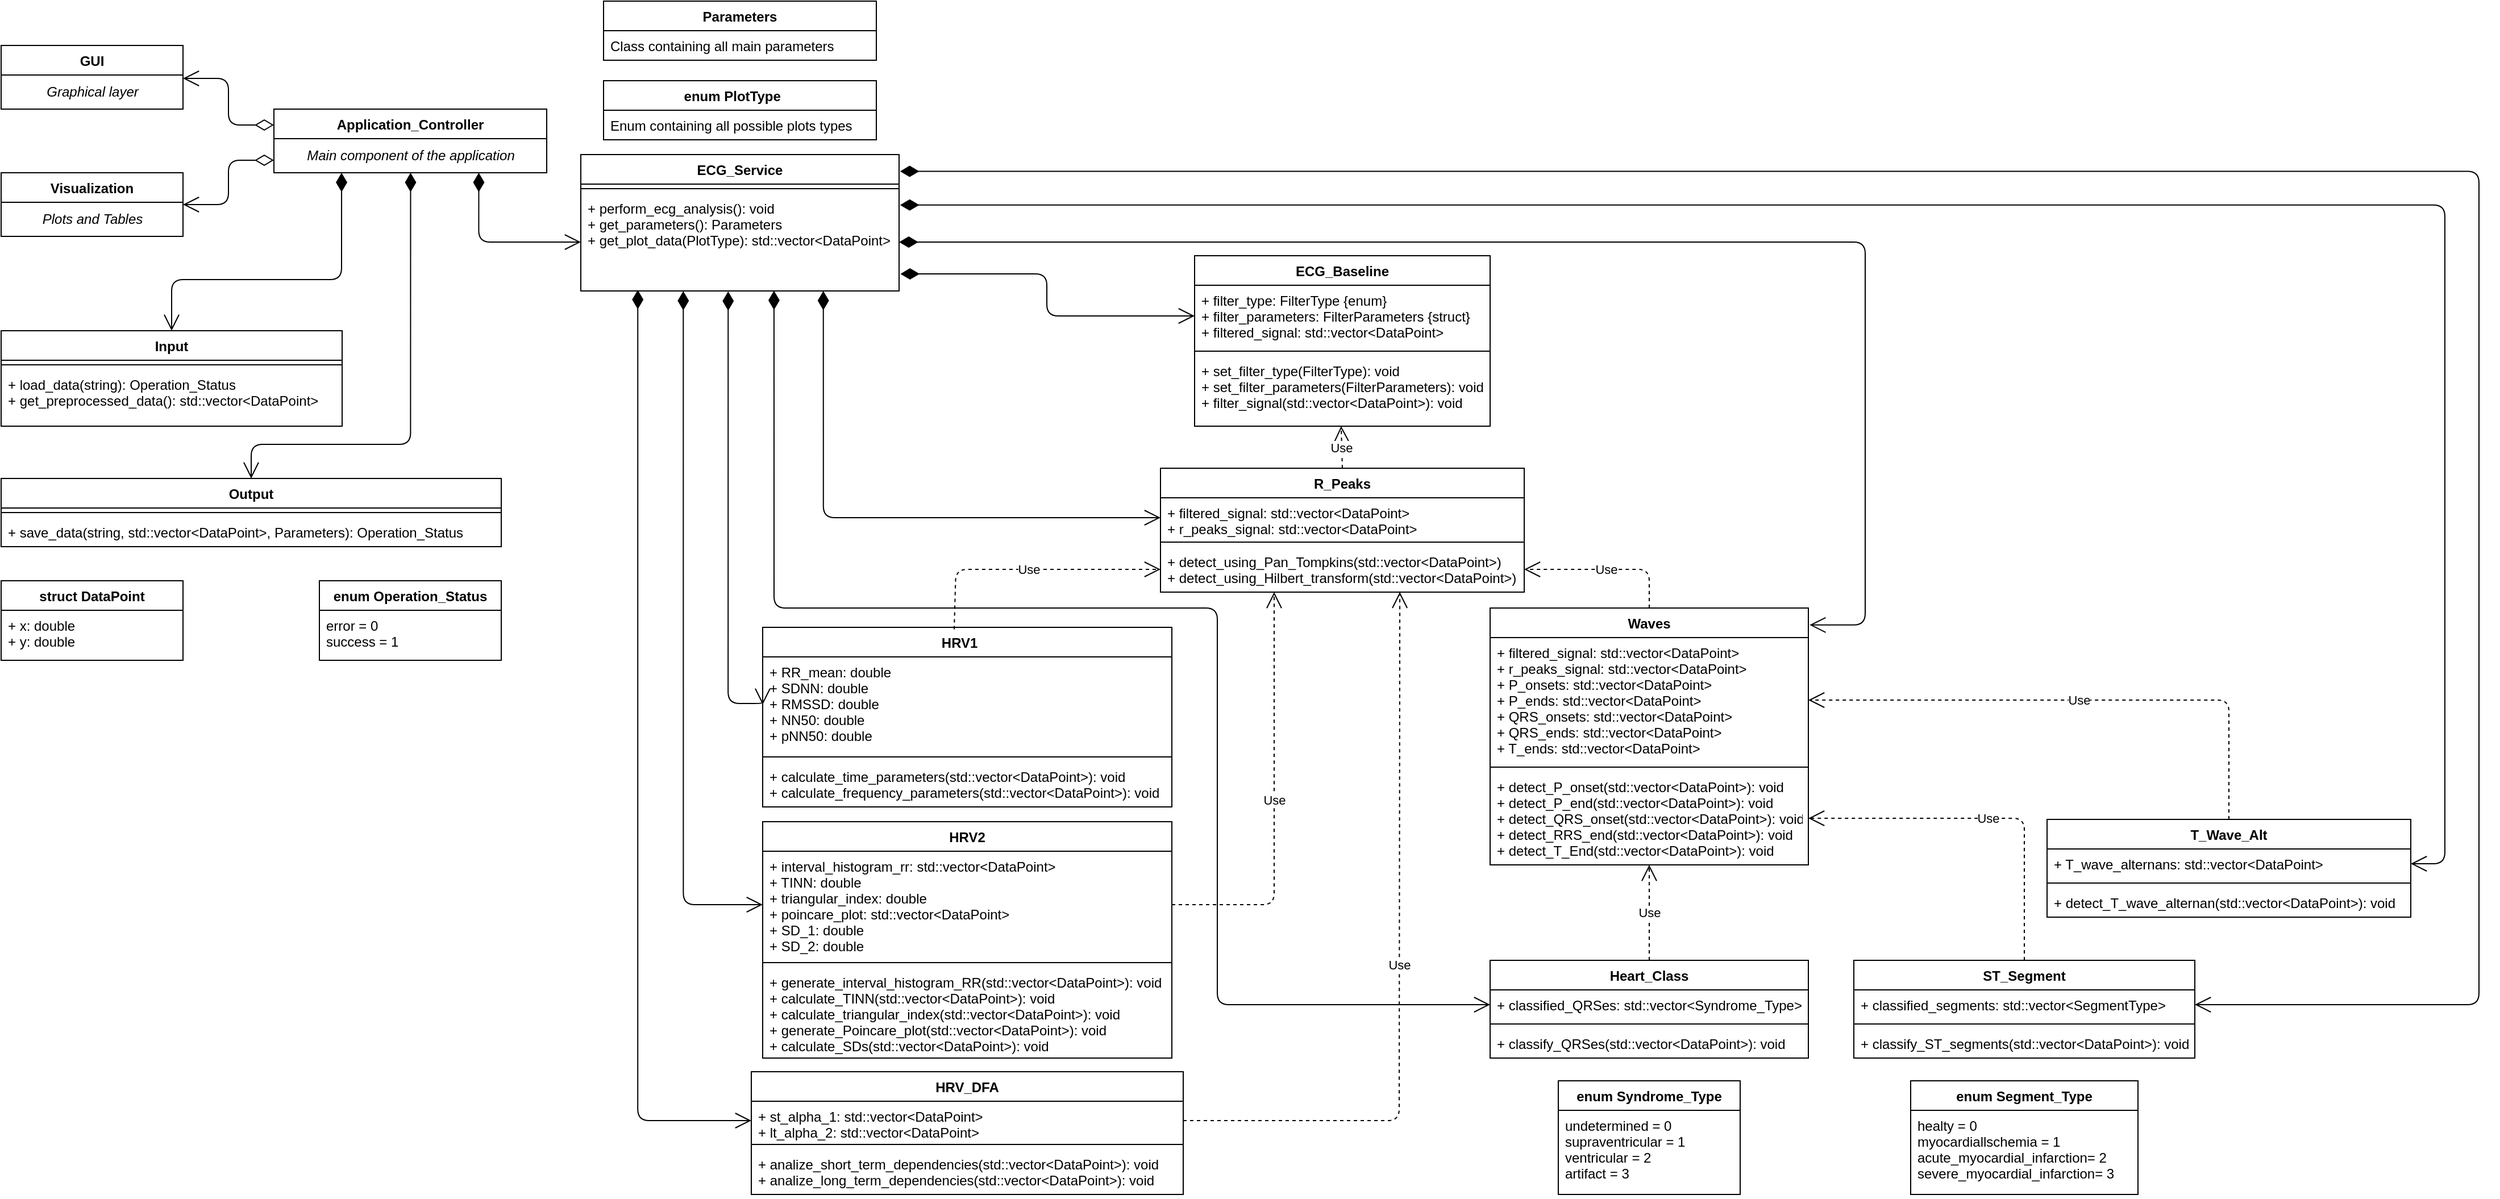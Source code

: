 <mxfile>
    <diagram id="Yrnj22OZAiDahOfx_ZIX" name="Page-1">
        <mxGraphModel dx="2178" dy="1139" grid="0" gridSize="10" guides="1" tooltips="1" connect="1" arrows="1" fold="1" page="0" pageScale="1" pageWidth="850" pageHeight="1100" math="0" shadow="0">
            <root>
                <mxCell id="0"/>
                <mxCell id="1" parent="0"/>
                <mxCell id="8" value="ECG_Baseline" style="swimlane;fontStyle=1;align=center;verticalAlign=top;childLayout=stackLayout;horizontal=1;startSize=26;horizontalStack=0;resizeParent=1;resizeParentMax=0;resizeLast=0;collapsible=1;marginBottom=0;" parent="1" vertex="1">
                    <mxGeometry x="1090" y="249" width="260" height="150" as="geometry">
                        <mxRectangle x="335" y="240" width="100" height="30" as="alternateBounds"/>
                    </mxGeometry>
                </mxCell>
                <mxCell id="9" value="+ filter_type: FilterType {enum}&#10;+ filter_parameters: FilterParameters {struct}&#10;+ filtered_signal: std::vector&lt;DataPoint&gt;" style="text;strokeColor=none;fillColor=none;align=left;verticalAlign=top;spacingLeft=4;spacingRight=4;overflow=hidden;rotatable=0;points=[[0,0.5],[1,0.5]];portConstraint=eastwest;" parent="8" vertex="1">
                    <mxGeometry y="26" width="260" height="54" as="geometry"/>
                </mxCell>
                <mxCell id="10" value="" style="line;strokeWidth=1;fillColor=none;align=left;verticalAlign=middle;spacingTop=-1;spacingLeft=3;spacingRight=3;rotatable=0;labelPosition=right;points=[];portConstraint=eastwest;strokeColor=inherit;" parent="8" vertex="1">
                    <mxGeometry y="80" width="260" height="8" as="geometry"/>
                </mxCell>
                <mxCell id="11" value="+ set_filter_type(FilterType): void&#10;+ set_filter_parameters(FilterParameters): void&#10;+ filter_signal(std::vector&lt;DataPoint&gt;): void" style="text;strokeColor=none;fillColor=none;align=left;verticalAlign=top;spacingLeft=4;spacingRight=4;overflow=hidden;rotatable=0;points=[[0,0.5],[1,0.5]];portConstraint=eastwest;" parent="8" vertex="1">
                    <mxGeometry y="88" width="260" height="62" as="geometry"/>
                </mxCell>
                <mxCell id="12" value="R_Peaks" style="swimlane;fontStyle=1;align=center;verticalAlign=top;childLayout=stackLayout;horizontal=1;startSize=26;horizontalStack=0;resizeParent=1;resizeParentMax=0;resizeLast=0;collapsible=1;marginBottom=0;" parent="1" vertex="1">
                    <mxGeometry x="1060" y="436" width="320" height="109" as="geometry">
                        <mxRectangle x="335" y="240" width="100" height="30" as="alternateBounds"/>
                    </mxGeometry>
                </mxCell>
                <mxCell id="13" value="+ filtered_signal: std::vector&lt;DataPoint&gt;&#10;+ r_peaks_signal: std::vector&lt;DataPoint&gt;" style="text;strokeColor=none;fillColor=none;align=left;verticalAlign=top;spacingLeft=4;spacingRight=4;overflow=hidden;rotatable=0;points=[[0,0.5],[1,0.5]];portConstraint=eastwest;" parent="12" vertex="1">
                    <mxGeometry y="26" width="320" height="35" as="geometry"/>
                </mxCell>
                <mxCell id="14" value="" style="line;strokeWidth=1;fillColor=none;align=left;verticalAlign=middle;spacingTop=-1;spacingLeft=3;spacingRight=3;rotatable=0;labelPosition=right;points=[];portConstraint=eastwest;strokeColor=inherit;" parent="12" vertex="1">
                    <mxGeometry y="61" width="320" height="8" as="geometry"/>
                </mxCell>
                <mxCell id="15" value="+ detect_using_Pan_Tompkins(std::vector&lt;DataPoint&gt;)&#10;+ detect_using_Hilbert_transform(std::vector&lt;DataPoint&gt;)" style="text;strokeColor=none;fillColor=none;align=left;verticalAlign=top;spacingLeft=4;spacingRight=4;overflow=hidden;rotatable=0;points=[[0,0.5],[1,0.5]];portConstraint=eastwest;" parent="12" vertex="1">
                    <mxGeometry y="69" width="320" height="40" as="geometry"/>
                </mxCell>
                <mxCell id="23" value="HRV2" style="swimlane;fontStyle=1;align=center;verticalAlign=top;childLayout=stackLayout;horizontal=1;startSize=26;horizontalStack=0;resizeParent=1;resizeParentMax=0;resizeLast=0;collapsible=1;marginBottom=0;" parent="1" vertex="1">
                    <mxGeometry x="710" y="747" width="360" height="208" as="geometry"/>
                </mxCell>
                <mxCell id="24" value="+ interval_histogram_rr: std::vector&lt;DataPoint&gt;&#10;+ TINN: double&#10;+ triangular_index: double&#10;+ poincare_plot: std::vector&lt;DataPoint&gt;&#10;+ SD_1: double&#10;+ SD_2: double&#10;" style="text;strokeColor=none;fillColor=none;align=left;verticalAlign=top;spacingLeft=4;spacingRight=4;overflow=hidden;rotatable=0;points=[[0,0.5],[1,0.5]];portConstraint=eastwest;" parent="23" vertex="1">
                    <mxGeometry y="26" width="360" height="94" as="geometry"/>
                </mxCell>
                <mxCell id="25" value="" style="line;strokeWidth=1;fillColor=none;align=left;verticalAlign=middle;spacingTop=-1;spacingLeft=3;spacingRight=3;rotatable=0;labelPosition=right;points=[];portConstraint=eastwest;strokeColor=inherit;" parent="23" vertex="1">
                    <mxGeometry y="120" width="360" height="8" as="geometry"/>
                </mxCell>
                <mxCell id="26" value="+ generate_interval_histogram_RR(std::vector&lt;DataPoint&gt;): void&#10;+ calculate_TINN(std::vector&lt;DataPoint&gt;): void&#10;+ calculate_triangular_index(std::vector&lt;DataPoint&gt;): void&#10;+ generate_Poincare_plot(std::vector&lt;DataPoint&gt;): void&#10;+ calculate_SDs(std::vector&lt;DataPoint&gt;): void" style="text;strokeColor=none;fillColor=none;align=left;verticalAlign=top;spacingLeft=4;spacingRight=4;overflow=hidden;rotatable=0;points=[[0,0.5],[1,0.5]];portConstraint=eastwest;" parent="23" vertex="1">
                    <mxGeometry y="128" width="360" height="80" as="geometry"/>
                </mxCell>
                <mxCell id="27" value="Waves" style="swimlane;fontStyle=1;align=center;verticalAlign=top;childLayout=stackLayout;horizontal=1;startSize=26;horizontalStack=0;resizeParent=1;resizeParentMax=0;resizeLast=0;collapsible=1;marginBottom=0;" parent="1" vertex="1">
                    <mxGeometry x="1350" y="559" width="280" height="226" as="geometry"/>
                </mxCell>
                <mxCell id="28" value="+ filtered_signal: std::vector&lt;DataPoint&gt;&#10;+ r_peaks_signal: std::vector&lt;DataPoint&gt;&#10;+ P_onsets: std::vector&lt;DataPoint&gt;&#10;+ P_ends: std::vector&lt;DataPoint&gt;&#10;+ QRS_onsets: std::vector&lt;DataPoint&gt;&#10;+ QRS_ends: std::vector&lt;DataPoint&gt;&#10;+ T_ends: std::vector&lt;DataPoint&gt;" style="text;strokeColor=none;fillColor=none;align=left;verticalAlign=top;spacingLeft=4;spacingRight=4;overflow=hidden;rotatable=0;points=[[0,0.5],[1,0.5]];portConstraint=eastwest;" parent="27" vertex="1">
                    <mxGeometry y="26" width="280" height="110" as="geometry"/>
                </mxCell>
                <mxCell id="29" value="" style="line;strokeWidth=1;fillColor=none;align=left;verticalAlign=middle;spacingTop=-1;spacingLeft=3;spacingRight=3;rotatable=0;labelPosition=right;points=[];portConstraint=eastwest;strokeColor=inherit;" parent="27" vertex="1">
                    <mxGeometry y="136" width="280" height="8" as="geometry"/>
                </mxCell>
                <mxCell id="30" value="+ detect_P_onset(std::vector&lt;DataPoint&gt;): void&#10;+ detect_P_end(std::vector&lt;DataPoint&gt;): void&#10;+ detect_QRS_onset(std::vector&lt;DataPoint&gt;): void&#10;+ detect_RRS_end(std::vector&lt;DataPoint&gt;): void&#10;+ detect_T_End(std::vector&lt;DataPoint&gt;): void" style="text;strokeColor=none;fillColor=none;align=left;verticalAlign=top;spacingLeft=4;spacingRight=4;overflow=hidden;rotatable=0;points=[[0,0.5],[1,0.5]];portConstraint=eastwest;" parent="27" vertex="1">
                    <mxGeometry y="144" width="280" height="82" as="geometry"/>
                </mxCell>
                <mxCell id="39" value="HRV_DFA" style="swimlane;fontStyle=1;align=center;verticalAlign=top;childLayout=stackLayout;horizontal=1;startSize=26;horizontalStack=0;resizeParent=1;resizeParentMax=0;resizeLast=0;collapsible=1;marginBottom=0;" parent="1" vertex="1">
                    <mxGeometry x="700" y="967" width="380" height="108" as="geometry"/>
                </mxCell>
                <mxCell id="40" value="+ st_alpha_1: std::vector&lt;DataPoint&gt;&#10;+ lt_alpha_2: std::vector&lt;DataPoint&gt;" style="text;strokeColor=none;fillColor=none;align=left;verticalAlign=top;spacingLeft=4;spacingRight=4;overflow=hidden;rotatable=0;points=[[0,0.5],[1,0.5]];portConstraint=eastwest;" parent="39" vertex="1">
                    <mxGeometry y="26" width="380" height="34" as="geometry"/>
                </mxCell>
                <mxCell id="41" value="" style="line;strokeWidth=1;fillColor=none;align=left;verticalAlign=middle;spacingTop=-1;spacingLeft=3;spacingRight=3;rotatable=0;labelPosition=right;points=[];portConstraint=eastwest;strokeColor=inherit;" parent="39" vertex="1">
                    <mxGeometry y="60" width="380" height="8" as="geometry"/>
                </mxCell>
                <mxCell id="42" value="+ analize_short_term_dependencies(std::vector&lt;DataPoint&gt;): void&#10;+ analize_long_term_dependencies(std::vector&lt;DataPoint&gt;): void" style="text;strokeColor=none;fillColor=none;align=left;verticalAlign=top;spacingLeft=4;spacingRight=4;overflow=hidden;rotatable=0;points=[[0,0.5],[1,0.5]];portConstraint=eastwest;" parent="39" vertex="1">
                    <mxGeometry y="68" width="380" height="40" as="geometry"/>
                </mxCell>
                <mxCell id="43" value="HRV1    " style="swimlane;fontStyle=1;align=center;verticalAlign=top;childLayout=stackLayout;horizontal=1;startSize=26;horizontalStack=0;resizeParent=1;resizeParentMax=0;resizeLast=0;collapsible=1;marginBottom=0;" parent="1" vertex="1">
                    <mxGeometry x="710" y="576" width="360" height="158" as="geometry"/>
                </mxCell>
                <mxCell id="44" value="+ RR_mean: double&#10;+ SDNN: double&#10;+ RMSSD: double&#10;+ NN50: double&#10;+ pNN50: double" style="text;strokeColor=none;fillColor=none;align=left;verticalAlign=top;spacingLeft=4;spacingRight=4;overflow=hidden;rotatable=0;points=[[0,0.5],[1,0.5]];portConstraint=eastwest;" parent="43" vertex="1">
                    <mxGeometry y="26" width="360" height="84" as="geometry"/>
                </mxCell>
                <mxCell id="45" value="" style="line;strokeWidth=1;fillColor=none;align=left;verticalAlign=middle;spacingTop=-1;spacingLeft=3;spacingRight=3;rotatable=0;labelPosition=right;points=[];portConstraint=eastwest;strokeColor=inherit;" parent="43" vertex="1">
                    <mxGeometry y="110" width="360" height="8" as="geometry"/>
                </mxCell>
                <mxCell id="46" value="+ calculate_time_parameters(std::vector&lt;DataPoint&gt;): void&#10;+ calculate_frequency_parameters(std::vector&lt;DataPoint&gt;): void" style="text;strokeColor=none;fillColor=none;align=left;verticalAlign=top;spacingLeft=4;spacingRight=4;overflow=hidden;rotatable=0;points=[[0,0.5],[1,0.5]];portConstraint=eastwest;" parent="43" vertex="1">
                    <mxGeometry y="118" width="360" height="40" as="geometry"/>
                </mxCell>
                <mxCell id="47" value="Heart_Class" style="swimlane;fontStyle=1;align=center;verticalAlign=top;childLayout=stackLayout;horizontal=1;startSize=26;horizontalStack=0;resizeParent=1;resizeParentMax=0;resizeLast=0;collapsible=1;marginBottom=0;" parent="1" vertex="1">
                    <mxGeometry x="1350" y="869" width="280" height="86" as="geometry"/>
                </mxCell>
                <mxCell id="48" value="+ classified_QRSes: std::vector&lt;Syndrome_Type&gt;" style="text;strokeColor=none;fillColor=none;align=left;verticalAlign=top;spacingLeft=4;spacingRight=4;overflow=hidden;rotatable=0;points=[[0,0.5],[1,0.5]];portConstraint=eastwest;" parent="47" vertex="1">
                    <mxGeometry y="26" width="280" height="26" as="geometry"/>
                </mxCell>
                <mxCell id="49" value="" style="line;strokeWidth=1;fillColor=none;align=left;verticalAlign=middle;spacingTop=-1;spacingLeft=3;spacingRight=3;rotatable=0;labelPosition=right;points=[];portConstraint=eastwest;strokeColor=inherit;" parent="47" vertex="1">
                    <mxGeometry y="52" width="280" height="8" as="geometry"/>
                </mxCell>
                <mxCell id="50" value="+ classify_QRSes(std::vector&lt;DataPoint&gt;): void" style="text;strokeColor=none;fillColor=none;align=left;verticalAlign=top;spacingLeft=4;spacingRight=4;overflow=hidden;rotatable=0;points=[[0,0.5],[1,0.5]];portConstraint=eastwest;" parent="47" vertex="1">
                    <mxGeometry y="60" width="280" height="26" as="geometry"/>
                </mxCell>
                <mxCell id="51" value="T_Wave_Alt" style="swimlane;fontStyle=1;align=center;verticalAlign=top;childLayout=stackLayout;horizontal=1;startSize=26;horizontalStack=0;resizeParent=1;resizeParentMax=0;resizeLast=0;collapsible=1;marginBottom=0;" parent="1" vertex="1">
                    <mxGeometry x="1840" y="745" width="320" height="86" as="geometry"/>
                </mxCell>
                <mxCell id="52" value="+ T_wave_alternans: std::vector&lt;DataPoint&gt;" style="text;strokeColor=none;fillColor=none;align=left;verticalAlign=top;spacingLeft=4;spacingRight=4;overflow=hidden;rotatable=0;points=[[0,0.5],[1,0.5]];portConstraint=eastwest;" parent="51" vertex="1">
                    <mxGeometry y="26" width="320" height="26" as="geometry"/>
                </mxCell>
                <mxCell id="53" value="" style="line;strokeWidth=1;fillColor=none;align=left;verticalAlign=middle;spacingTop=-1;spacingLeft=3;spacingRight=3;rotatable=0;labelPosition=right;points=[];portConstraint=eastwest;strokeColor=inherit;" parent="51" vertex="1">
                    <mxGeometry y="52" width="320" height="8" as="geometry"/>
                </mxCell>
                <mxCell id="54" value="+ detect_T_wave_alternan(std::vector&lt;DataPoint&gt;): void" style="text;strokeColor=none;fillColor=none;align=left;verticalAlign=top;spacingLeft=4;spacingRight=4;overflow=hidden;rotatable=0;points=[[0,0.5],[1,0.5]];portConstraint=eastwest;" parent="51" vertex="1">
                    <mxGeometry y="60" width="320" height="26" as="geometry"/>
                </mxCell>
                <mxCell id="55" value="ST_Segment" style="swimlane;fontStyle=1;align=center;verticalAlign=top;childLayout=stackLayout;horizontal=1;startSize=26;horizontalStack=0;resizeParent=1;resizeParentMax=0;resizeLast=0;collapsible=1;marginBottom=0;" parent="1" vertex="1">
                    <mxGeometry x="1670" y="869" width="300" height="86" as="geometry"/>
                </mxCell>
                <mxCell id="56" value="+ classified_segments: std::vector&lt;SegmentType&gt; " style="text;strokeColor=none;fillColor=none;align=left;verticalAlign=top;spacingLeft=4;spacingRight=4;overflow=hidden;rotatable=0;points=[[0,0.5],[1,0.5]];portConstraint=eastwest;" parent="55" vertex="1">
                    <mxGeometry y="26" width="300" height="26" as="geometry"/>
                </mxCell>
                <mxCell id="57" value="" style="line;strokeWidth=1;fillColor=none;align=left;verticalAlign=middle;spacingTop=-1;spacingLeft=3;spacingRight=3;rotatable=0;labelPosition=right;points=[];portConstraint=eastwest;strokeColor=inherit;" parent="55" vertex="1">
                    <mxGeometry y="52" width="300" height="8" as="geometry"/>
                </mxCell>
                <mxCell id="58" value="+ classify_ST_segments(std::vector&lt;DataPoint&gt;): void" style="text;strokeColor=none;fillColor=none;align=left;verticalAlign=top;spacingLeft=4;spacingRight=4;overflow=hidden;rotatable=0;points=[[0,0.5],[1,0.5]];portConstraint=eastwest;" parent="55" vertex="1">
                    <mxGeometry y="60" width="300" height="26" as="geometry"/>
                </mxCell>
                <mxCell id="59" value="Application_Controller" style="swimlane;fontStyle=1;align=center;verticalAlign=top;childLayout=stackLayout;horizontal=1;startSize=26;horizontalStack=0;resizeParent=1;resizeParentMax=0;resizeLast=0;collapsible=1;marginBottom=0;swimlaneLine=1;" parent="1" vertex="1">
                    <mxGeometry x="280" y="120" width="240" height="56" as="geometry"/>
                </mxCell>
                <mxCell id="185" value="&lt;i&gt;Main component of the application&lt;/i&gt;" style="text;html=1;align=center;verticalAlign=middle;resizable=0;points=[];autosize=1;strokeColor=none;fillColor=none;" parent="59" vertex="1">
                    <mxGeometry y="26" width="240" height="30" as="geometry"/>
                </mxCell>
                <mxCell id="67" value="Input" style="swimlane;fontStyle=1;align=center;verticalAlign=top;childLayout=stackLayout;horizontal=1;startSize=26;horizontalStack=0;resizeParent=1;resizeParentMax=0;resizeLast=0;collapsible=1;marginBottom=0;" parent="1" vertex="1">
                    <mxGeometry x="40" y="315" width="300" height="84" as="geometry"/>
                </mxCell>
                <mxCell id="69" value="" style="line;strokeWidth=1;fillColor=none;align=left;verticalAlign=middle;spacingTop=-1;spacingLeft=3;spacingRight=3;rotatable=0;labelPosition=right;points=[];portConstraint=eastwest;strokeColor=inherit;" parent="67" vertex="1">
                    <mxGeometry y="26" width="300" height="8" as="geometry"/>
                </mxCell>
                <mxCell id="70" value="+ load_data(string): Operation_Status&#10;+ get_preprocessed_data(): std::vector&lt;DataPoint&gt;" style="text;strokeColor=none;fillColor=none;align=left;verticalAlign=top;spacingLeft=4;spacingRight=4;overflow=hidden;rotatable=0;points=[[0,0.5],[1,0.5]];portConstraint=eastwest;" parent="67" vertex="1">
                    <mxGeometry y="34" width="300" height="50" as="geometry"/>
                </mxCell>
                <mxCell id="75" value="Output" style="swimlane;fontStyle=1;align=center;verticalAlign=top;childLayout=stackLayout;horizontal=1;startSize=26;horizontalStack=0;resizeParent=1;resizeParentMax=0;resizeLast=0;collapsible=1;marginBottom=0;" parent="1" vertex="1">
                    <mxGeometry x="40" y="445" width="440" height="60" as="geometry"/>
                </mxCell>
                <mxCell id="77" value="" style="line;strokeWidth=1;fillColor=none;align=left;verticalAlign=middle;spacingTop=-1;spacingLeft=3;spacingRight=3;rotatable=0;labelPosition=right;points=[];portConstraint=eastwest;strokeColor=inherit;" parent="75" vertex="1">
                    <mxGeometry y="26" width="440" height="8" as="geometry"/>
                </mxCell>
                <mxCell id="78" value="+ save_data(string, std::vector&lt;DataPoint&gt;, Parameters): Operation_Status" style="text;strokeColor=none;fillColor=none;align=left;verticalAlign=top;spacingLeft=4;spacingRight=4;overflow=hidden;rotatable=0;points=[[0,0.5],[1,0.5]];portConstraint=eastwest;" parent="75" vertex="1">
                    <mxGeometry y="34" width="440" height="26" as="geometry"/>
                </mxCell>
                <mxCell id="100" value="" style="endArrow=open;html=1;endSize=12;startArrow=diamondThin;startSize=14;startFill=0;edgeStyle=orthogonalEdgeStyle;align=left;verticalAlign=bottom;exitX=0;exitY=0.25;exitDx=0;exitDy=0;entryX=1;entryY=0.1;entryDx=0;entryDy=0;entryPerimeter=0;" parent="1" source="59" target="189" edge="1">
                    <mxGeometry x="-1" y="3" relative="1" as="geometry">
                        <mxPoint x="280" y="214" as="sourcePoint"/>
                        <mxPoint x="220" y="155" as="targetPoint"/>
                    </mxGeometry>
                </mxCell>
                <mxCell id="116" value="Use" style="endArrow=open;endSize=12;dashed=1;html=1;exitX=0.5;exitY=0;exitDx=0;exitDy=0;entryX=0.496;entryY=0.998;entryDx=0;entryDy=0;entryPerimeter=0;" parent="1" source="12" target="11" edge="1">
                    <mxGeometry width="160" relative="1" as="geometry">
                        <mxPoint x="1210" y="525" as="sourcePoint"/>
                        <mxPoint x="1140" y="445" as="targetPoint"/>
                    </mxGeometry>
                </mxCell>
                <mxCell id="117" value="Use" style="endArrow=open;endSize=12;dashed=1;html=1;exitX=0.468;exitY=0.011;exitDx=0;exitDy=0;exitPerimeter=0;entryX=0;entryY=0.5;entryDx=0;entryDy=0;" parent="1" source="43" target="15" edge="1">
                    <mxGeometry width="160" relative="1" as="geometry">
                        <mxPoint x="1150" y="709" as="sourcePoint"/>
                        <mxPoint x="1150" y="649" as="targetPoint"/>
                        <Array as="points">
                            <mxPoint x="880" y="525"/>
                        </Array>
                    </mxGeometry>
                </mxCell>
                <mxCell id="118" value="Use" style="endArrow=open;endSize=12;dashed=1;html=1;exitX=1;exitY=0.5;exitDx=0;exitDy=0;entryX=0.658;entryY=0.997;entryDx=0;entryDy=0;entryPerimeter=0;" parent="1" source="40" target="15" edge="1">
                    <mxGeometry width="160" relative="1" as="geometry">
                        <mxPoint x="1200" y="1029" as="sourcePoint"/>
                        <mxPoint x="1240" y="805" as="targetPoint"/>
                        <Array as="points">
                            <mxPoint x="1270" y="1010"/>
                        </Array>
                    </mxGeometry>
                </mxCell>
                <mxCell id="119" value="Use" style="endArrow=open;endSize=12;dashed=1;html=1;exitX=0.5;exitY=0;exitDx=0;exitDy=0;entryX=1;entryY=0.5;entryDx=0;entryDy=0;" parent="1" source="27" target="15" edge="1">
                    <mxGeometry width="160" relative="1" as="geometry">
                        <mxPoint x="1880" y="435" as="sourcePoint"/>
                        <mxPoint x="1830" y="355" as="targetPoint"/>
                        <Array as="points">
                            <mxPoint x="1490" y="525"/>
                        </Array>
                    </mxGeometry>
                </mxCell>
                <mxCell id="122" value="Use" style="endArrow=open;endSize=12;dashed=1;html=1;exitX=0.5;exitY=0;exitDx=0;exitDy=0;entryX=1;entryY=0.5;entryDx=0;entryDy=0;" parent="1" source="55" target="30" edge="1">
                    <mxGeometry width="160" relative="1" as="geometry">
                        <mxPoint x="1060" y="889" as="sourcePoint"/>
                        <mxPoint x="1890" y="715" as="targetPoint"/>
                        <Array as="points">
                            <mxPoint x="1820" y="744"/>
                        </Array>
                    </mxGeometry>
                </mxCell>
                <mxCell id="125" value="ECG_Service" style="swimlane;fontStyle=1;align=center;verticalAlign=top;childLayout=stackLayout;horizontal=1;startSize=26;horizontalStack=0;resizeParent=1;resizeParentMax=0;resizeLast=0;collapsible=1;marginBottom=0;" parent="1" vertex="1">
                    <mxGeometry x="550" y="160" width="280" height="120" as="geometry"/>
                </mxCell>
                <mxCell id="127" value="" style="line;strokeWidth=1;fillColor=none;align=left;verticalAlign=middle;spacingTop=-1;spacingLeft=3;spacingRight=3;rotatable=0;labelPosition=right;points=[];portConstraint=eastwest;strokeColor=inherit;" parent="125" vertex="1">
                    <mxGeometry y="26" width="280" height="8" as="geometry"/>
                </mxCell>
                <mxCell id="128" value="+ perform_ecg_analysis(): void&#10;+ get_parameters(): Parameters&#10;+ get_plot_data(PlotType): std::vector&lt;DataPoint&gt;" style="text;strokeColor=none;fillColor=none;align=left;verticalAlign=top;spacingLeft=4;spacingRight=4;overflow=hidden;rotatable=0;points=[[0,0.5],[1,0.5]];portConstraint=eastwest;" parent="125" vertex="1">
                    <mxGeometry y="34" width="280" height="86" as="geometry"/>
                </mxCell>
                <mxCell id="175" value="" style="endArrow=open;html=1;endSize=12;startArrow=diamondThin;startSize=14;startFill=1;edgeStyle=orthogonalEdgeStyle;align=left;verticalAlign=bottom;exitX=1.004;exitY=0.826;exitDx=0;exitDy=0;exitPerimeter=0;entryX=0;entryY=0.5;entryDx=0;entryDy=0;" parent="1" source="128" target="9" edge="1">
                    <mxGeometry x="-1" y="3" relative="1" as="geometry">
                        <mxPoint x="860" y="265" as="sourcePoint"/>
                        <mxPoint x="1045" y="308" as="targetPoint"/>
                        <Array as="points">
                            <mxPoint x="960" y="265"/>
                            <mxPoint x="960" y="302"/>
                        </Array>
                    </mxGeometry>
                </mxCell>
                <mxCell id="177" value="" style="endArrow=open;html=1;endSize=12;startArrow=diamondThin;startSize=14;startFill=1;edgeStyle=orthogonalEdgeStyle;align=left;verticalAlign=bottom;entryX=1;entryY=0.5;entryDx=0;entryDy=0;exitX=1.003;exitY=0.121;exitDx=0;exitDy=0;exitPerimeter=0;" parent="1" source="128" target="52" edge="1">
                    <mxGeometry x="-1" y="3" relative="1" as="geometry">
                        <mxPoint x="1480" y="205" as="sourcePoint"/>
                        <mxPoint x="2150" y="405" as="targetPoint"/>
                        <Array as="points">
                            <mxPoint x="2190" y="204"/>
                            <mxPoint x="2190" y="784"/>
                        </Array>
                    </mxGeometry>
                </mxCell>
                <mxCell id="178" value="" style="endArrow=open;html=1;endSize=12;startArrow=diamondThin;startSize=14;startFill=1;edgeStyle=orthogonalEdgeStyle;align=left;verticalAlign=bottom;exitX=1;exitY=0.5;exitDx=0;exitDy=0;entryX=1.004;entryY=0.066;entryDx=0;entryDy=0;entryPerimeter=0;" parent="1" source="128" target="27" edge="1">
                    <mxGeometry x="-1" y="3" relative="1" as="geometry">
                        <mxPoint x="1040" y="225" as="sourcePoint"/>
                        <mxPoint x="1686" y="615" as="targetPoint"/>
                        <Array as="points">
                            <mxPoint x="1680" y="237"/>
                            <mxPoint x="1680" y="574"/>
                        </Array>
                    </mxGeometry>
                </mxCell>
                <mxCell id="179" value="" style="endArrow=open;html=1;endSize=12;startArrow=diamondThin;startSize=14;startFill=1;edgeStyle=orthogonalEdgeStyle;align=left;verticalAlign=bottom;exitX=0.607;exitY=0.997;exitDx=0;exitDy=0;exitPerimeter=0;entryX=0;entryY=0.5;entryDx=0;entryDy=0;" parent="1" source="128" target="48" edge="1">
                    <mxGeometry x="-1" y="3" relative="1" as="geometry">
                        <mxPoint x="860" y="325.002" as="sourcePoint"/>
                        <mxPoint x="970" y="509.15" as="targetPoint"/>
                        <Array as="points">
                            <mxPoint x="720" y="559"/>
                            <mxPoint x="1110" y="559"/>
                            <mxPoint x="1110" y="908"/>
                        </Array>
                    </mxGeometry>
                </mxCell>
                <mxCell id="181" value="" style="endArrow=open;html=1;endSize=12;startArrow=diamondThin;startSize=14;startFill=1;edgeStyle=orthogonalEdgeStyle;align=left;verticalAlign=bottom;exitX=0.322;exitY=1.002;exitDx=0;exitDy=0;exitPerimeter=0;entryX=0;entryY=0.5;entryDx=0;entryDy=0;" parent="1" source="128" target="24" edge="1">
                    <mxGeometry x="-1" y="3" relative="1" as="geometry">
                        <mxPoint x="680" y="341" as="sourcePoint"/>
                        <mxPoint x="690" y="820" as="targetPoint"/>
                        <Array as="points">
                            <mxPoint x="640" y="820"/>
                        </Array>
                    </mxGeometry>
                </mxCell>
                <mxCell id="182" value="" style="endArrow=open;html=1;endSize=12;startArrow=diamondThin;startSize=14;startFill=1;edgeStyle=orthogonalEdgeStyle;align=left;verticalAlign=bottom;entryX=0;entryY=0.5;entryDx=0;entryDy=0;exitX=0.179;exitY=0.99;exitDx=0;exitDy=0;exitPerimeter=0;" parent="1" source="128" target="40" edge="1">
                    <mxGeometry x="-1" y="3" relative="1" as="geometry">
                        <mxPoint x="600" y="415" as="sourcePoint"/>
                        <mxPoint x="640" y="427" as="targetPoint"/>
                        <Array as="points">
                            <mxPoint x="600" y="1010"/>
                        </Array>
                    </mxGeometry>
                </mxCell>
                <mxCell id="184" value="" style="endArrow=open;html=1;endSize=12;startArrow=diamondThin;startSize=14;startFill=1;edgeStyle=orthogonalEdgeStyle;align=left;verticalAlign=bottom;exitX=1.003;exitY=0.123;exitDx=0;exitDy=0;exitPerimeter=0;entryX=1;entryY=0.5;entryDx=0;entryDy=0;" parent="1" source="125" target="56" edge="1">
                    <mxGeometry x="-1" y="3" relative="1" as="geometry">
                        <mxPoint x="840" y="175" as="sourcePoint"/>
                        <mxPoint x="1610" y="509" as="targetPoint"/>
                        <Array as="points">
                            <mxPoint x="2220" y="175"/>
                            <mxPoint x="2220" y="908"/>
                        </Array>
                    </mxGeometry>
                </mxCell>
                <mxCell id="188" value="GUI" style="swimlane;fontStyle=1;align=center;verticalAlign=top;childLayout=stackLayout;horizontal=1;startSize=26;horizontalStack=0;resizeParent=1;resizeParentMax=0;resizeLast=0;collapsible=1;marginBottom=0;swimlaneLine=1;" parent="1" vertex="1">
                    <mxGeometry x="40" y="64" width="160" height="56" as="geometry"/>
                </mxCell>
                <mxCell id="189" value="&lt;i&gt;Graphical layer&lt;/i&gt;" style="text;html=1;align=center;verticalAlign=middle;resizable=0;points=[];autosize=1;strokeColor=none;fillColor=none;" parent="188" vertex="1">
                    <mxGeometry y="26" width="160" height="30" as="geometry"/>
                </mxCell>
                <mxCell id="192" value="Visualization" style="swimlane;fontStyle=1;align=center;verticalAlign=top;childLayout=stackLayout;horizontal=1;startSize=26;horizontalStack=0;resizeParent=1;resizeParentMax=0;resizeLast=0;collapsible=1;marginBottom=0;swimlaneLine=1;" parent="1" vertex="1">
                    <mxGeometry x="40" y="176" width="160" height="56" as="geometry"/>
                </mxCell>
                <mxCell id="193" value="&lt;i&gt;Plots and Tables&lt;/i&gt;" style="text;html=1;align=center;verticalAlign=middle;resizable=0;points=[];autosize=1;strokeColor=none;fillColor=none;" parent="192" vertex="1">
                    <mxGeometry y="26" width="160" height="30" as="geometry"/>
                </mxCell>
                <mxCell id="194" value="" style="endArrow=open;html=1;endSize=12;startArrow=diamondThin;startSize=14;startFill=0;edgeStyle=orthogonalEdgeStyle;align=left;verticalAlign=bottom;exitX=0;exitY=0.633;exitDx=0;exitDy=0;entryX=1;entryY=0.5;entryDx=0;entryDy=0;exitPerimeter=0;" parent="1" source="185" target="192" edge="1">
                    <mxGeometry x="-1" y="3" relative="1" as="geometry">
                        <mxPoint x="290" y="214" as="sourcePoint"/>
                        <mxPoint x="210" y="199" as="targetPoint"/>
                    </mxGeometry>
                </mxCell>
                <mxCell id="204" value="struct DataPoint" style="swimlane;fontStyle=1;align=center;verticalAlign=top;childLayout=stackLayout;horizontal=1;startSize=26;horizontalStack=0;resizeParent=1;resizeParentMax=0;resizeLast=0;collapsible=1;marginBottom=0;" parent="1" vertex="1">
                    <mxGeometry x="40" y="535" width="160" height="70" as="geometry"/>
                </mxCell>
                <mxCell id="205" value="+ x: double&#10;+ y: double" style="text;strokeColor=none;fillColor=none;align=left;verticalAlign=top;spacingLeft=4;spacingRight=4;overflow=hidden;rotatable=0;points=[[0,0.5],[1,0.5]];portConstraint=eastwest;" parent="204" vertex="1">
                    <mxGeometry y="26" width="160" height="44" as="geometry"/>
                </mxCell>
                <mxCell id="209" value="enum Operation_Status" style="swimlane;fontStyle=1;align=center;verticalAlign=top;childLayout=stackLayout;horizontal=1;startSize=26;horizontalStack=0;resizeParent=1;resizeParentMax=0;resizeLast=0;collapsible=1;marginBottom=0;" parent="1" vertex="1">
                    <mxGeometry x="320" y="535" width="160" height="70" as="geometry"/>
                </mxCell>
                <mxCell id="210" value="error = 0&#10;success = 1" style="text;strokeColor=none;fillColor=none;align=left;verticalAlign=top;spacingLeft=4;spacingRight=4;overflow=hidden;rotatable=0;points=[[0,0.5],[1,0.5]];portConstraint=eastwest;" parent="209" vertex="1">
                    <mxGeometry y="26" width="160" height="44" as="geometry"/>
                </mxCell>
                <mxCell id="212" value="Parameters" style="swimlane;fontStyle=1;align=center;verticalAlign=top;childLayout=stackLayout;horizontal=1;startSize=26;horizontalStack=0;resizeParent=1;resizeParentMax=0;resizeLast=0;collapsible=1;marginBottom=0;" parent="1" vertex="1">
                    <mxGeometry x="570" y="25" width="240" height="52" as="geometry"/>
                </mxCell>
                <mxCell id="215" value="Class containing all main parameters" style="text;strokeColor=none;fillColor=none;align=left;verticalAlign=top;spacingLeft=4;spacingRight=4;overflow=hidden;rotatable=0;points=[[0,0.5],[1,0.5]];portConstraint=eastwest;" parent="212" vertex="1">
                    <mxGeometry y="26" width="240" height="26" as="geometry"/>
                </mxCell>
                <mxCell id="219" value="enum Syndrome_Type" style="swimlane;fontStyle=1;align=center;verticalAlign=top;childLayout=stackLayout;horizontal=1;startSize=26;horizontalStack=0;resizeParent=1;resizeParentMax=0;resizeLast=0;collapsible=1;marginBottom=0;" parent="1" vertex="1">
                    <mxGeometry x="1410" y="975" width="160" height="100" as="geometry"/>
                </mxCell>
                <mxCell id="220" value="undetermined = 0&#10;supraventricular = 1&#10;ventricular = 2&#10;artifact = 3" style="text;strokeColor=none;fillColor=none;align=left;verticalAlign=top;spacingLeft=4;spacingRight=4;overflow=hidden;rotatable=0;points=[[0,0.5],[1,0.5]];portConstraint=eastwest;" parent="219" vertex="1">
                    <mxGeometry y="26" width="160" height="74" as="geometry"/>
                </mxCell>
                <mxCell id="224" value="enum Segment_Type" style="swimlane;fontStyle=1;align=center;verticalAlign=top;childLayout=stackLayout;horizontal=1;startSize=26;horizontalStack=0;resizeParent=1;resizeParentMax=0;resizeLast=0;collapsible=1;marginBottom=0;" parent="1" vertex="1">
                    <mxGeometry x="1720" y="975" width="200" height="100" as="geometry"/>
                </mxCell>
                <mxCell id="225" value="healty = 0&#10;myocardiallschemia = 1&#10;acute_myocardial_infarction= 2&#10;severe_myocardial_infarction= 3" style="text;strokeColor=none;fillColor=none;align=left;verticalAlign=top;spacingLeft=4;spacingRight=4;overflow=hidden;rotatable=0;points=[[0,0.5],[1,0.5]];portConstraint=eastwest;" parent="224" vertex="1">
                    <mxGeometry y="26" width="200" height="74" as="geometry"/>
                </mxCell>
                <mxCell id="226" value="enum PlotType    " style="swimlane;fontStyle=1;align=center;verticalAlign=top;childLayout=stackLayout;horizontal=1;startSize=26;horizontalStack=0;resizeParent=1;resizeParentMax=0;resizeLast=0;collapsible=1;marginBottom=0;" parent="1" vertex="1">
                    <mxGeometry x="570" y="95" width="240" height="52" as="geometry"/>
                </mxCell>
                <mxCell id="227" value="Enum containing all possible plots types" style="text;strokeColor=none;fillColor=none;align=left;verticalAlign=top;spacingLeft=4;spacingRight=4;overflow=hidden;rotatable=0;points=[[0,0.5],[1,0.5]];portConstraint=eastwest;" parent="226" vertex="1">
                    <mxGeometry y="26" width="240" height="26" as="geometry"/>
                </mxCell>
                <mxCell id="120" value="Use" style="endArrow=open;endSize=12;dashed=1;html=1;exitX=1;exitY=0.5;exitDx=0;exitDy=0;" parent="1" source="24" edge="1">
                    <mxGeometry width="160" relative="1" as="geometry">
                        <mxPoint x="1180" y="805" as="sourcePoint"/>
                        <mxPoint x="1160" y="545" as="targetPoint"/>
                        <Array as="points">
                            <mxPoint x="1160" y="820"/>
                        </Array>
                    </mxGeometry>
                </mxCell>
                <mxCell id="230" value="" style="endArrow=open;html=1;endSize=12;startArrow=diamondThin;startSize=14;startFill=1;edgeStyle=orthogonalEdgeStyle;align=left;verticalAlign=bottom;entryX=0.5;entryY=0;entryDx=0;entryDy=0;exitX=0.501;exitY=1;exitDx=0;exitDy=0;exitPerimeter=0;" parent="1" source="185" target="75" edge="1">
                    <mxGeometry x="-1" y="3" relative="1" as="geometry">
                        <mxPoint x="400" y="250" as="sourcePoint"/>
                        <mxPoint x="350.0" y="384" as="targetPoint"/>
                        <Array as="points">
                            <mxPoint x="400" y="415"/>
                            <mxPoint x="260" y="415"/>
                        </Array>
                    </mxGeometry>
                </mxCell>
                <mxCell id="232" value="Use" style="endArrow=open;endSize=12;dashed=1;html=1;exitX=0.5;exitY=0;exitDx=0;exitDy=0;entryX=0.5;entryY=1;entryDx=0;entryDy=0;" parent="1" source="47" target="27" edge="1">
                    <mxGeometry width="160" relative="1" as="geometry">
                        <mxPoint x="1670" y="825" as="sourcePoint"/>
                        <mxPoint x="1660" y="717" as="targetPoint"/>
                    </mxGeometry>
                </mxCell>
                <mxCell id="233" value="Use" style="endArrow=open;endSize=12;dashed=1;html=1;exitX=0.5;exitY=0;exitDx=0;exitDy=0;entryX=1;entryY=0.5;entryDx=0;entryDy=0;" parent="1" source="51" target="28" edge="1">
                    <mxGeometry width="160" relative="1" as="geometry">
                        <mxPoint x="1870" y="598" as="sourcePoint"/>
                        <mxPoint x="1650" y="545" as="targetPoint"/>
                        <Array as="points">
                            <mxPoint x="2000" y="640"/>
                        </Array>
                    </mxGeometry>
                </mxCell>
                <mxCell id="234" value="" style="endArrow=open;html=1;endSize=12;startArrow=diamondThin;startSize=14;startFill=1;edgeStyle=orthogonalEdgeStyle;align=left;verticalAlign=bottom;entryX=0;entryY=0.5;entryDx=0;entryDy=0;exitX=0.463;exitY=1.005;exitDx=0;exitDy=0;exitPerimeter=0;" parent="1" source="128" target="44" edge="1">
                    <mxGeometry x="-1" y="3" relative="1" as="geometry">
                        <mxPoint x="680" y="285" as="sourcePoint"/>
                        <mxPoint x="721.44" y="813.77" as="targetPoint"/>
                        <Array as="points">
                            <mxPoint x="680" y="643"/>
                        </Array>
                    </mxGeometry>
                </mxCell>
                <mxCell id="236" value="" style="endArrow=open;html=1;endSize=12;startArrow=diamondThin;startSize=14;startFill=1;edgeStyle=orthogonalEdgeStyle;align=left;verticalAlign=bottom;entryX=0.5;entryY=0;entryDx=0;entryDy=0;exitX=0.248;exitY=1;exitDx=0;exitDy=0;exitPerimeter=0;" parent="1" source="185" target="67" edge="1">
                    <mxGeometry x="-1" y="3" relative="1" as="geometry">
                        <mxPoint x="40" y="280" as="sourcePoint"/>
                        <mxPoint x="200" y="280" as="targetPoint"/>
                        <Array as="points">
                            <mxPoint x="340" y="270"/>
                            <mxPoint x="190" y="270"/>
                        </Array>
                    </mxGeometry>
                </mxCell>
                <mxCell id="237" value="" style="endArrow=open;html=1;endSize=12;startArrow=diamondThin;startSize=14;startFill=1;edgeStyle=orthogonalEdgeStyle;align=left;verticalAlign=bottom;exitX=0.751;exitY=1;exitDx=0;exitDy=0;exitPerimeter=0;entryX=0;entryY=0.5;entryDx=0;entryDy=0;" parent="1" source="185" target="128" edge="1">
                    <mxGeometry x="-1" y="3" relative="1" as="geometry">
                        <mxPoint x="240" y="110.0" as="sourcePoint"/>
                        <mxPoint x="400" y="110.0" as="targetPoint"/>
                    </mxGeometry>
                </mxCell>
                <mxCell id="238" value="" style="endArrow=open;html=1;endSize=12;startArrow=diamondThin;startSize=14;startFill=1;edgeStyle=orthogonalEdgeStyle;align=left;verticalAlign=bottom;entryX=0;entryY=0.5;entryDx=0;entryDy=0;exitX=0.762;exitY=1;exitDx=0;exitDy=0;exitPerimeter=0;" edge="1" parent="1" source="128" target="13">
                    <mxGeometry x="-1" y="3" relative="1" as="geometry">
                        <mxPoint x="754.0" y="388.996" as="sourcePoint"/>
                        <mxPoint x="1012.88" y="425.96" as="targetPoint"/>
                        <Array as="points">
                            <mxPoint x="763" y="480"/>
                        </Array>
                    </mxGeometry>
                </mxCell>
            </root>
        </mxGraphModel>
    </diagram>
</mxfile>